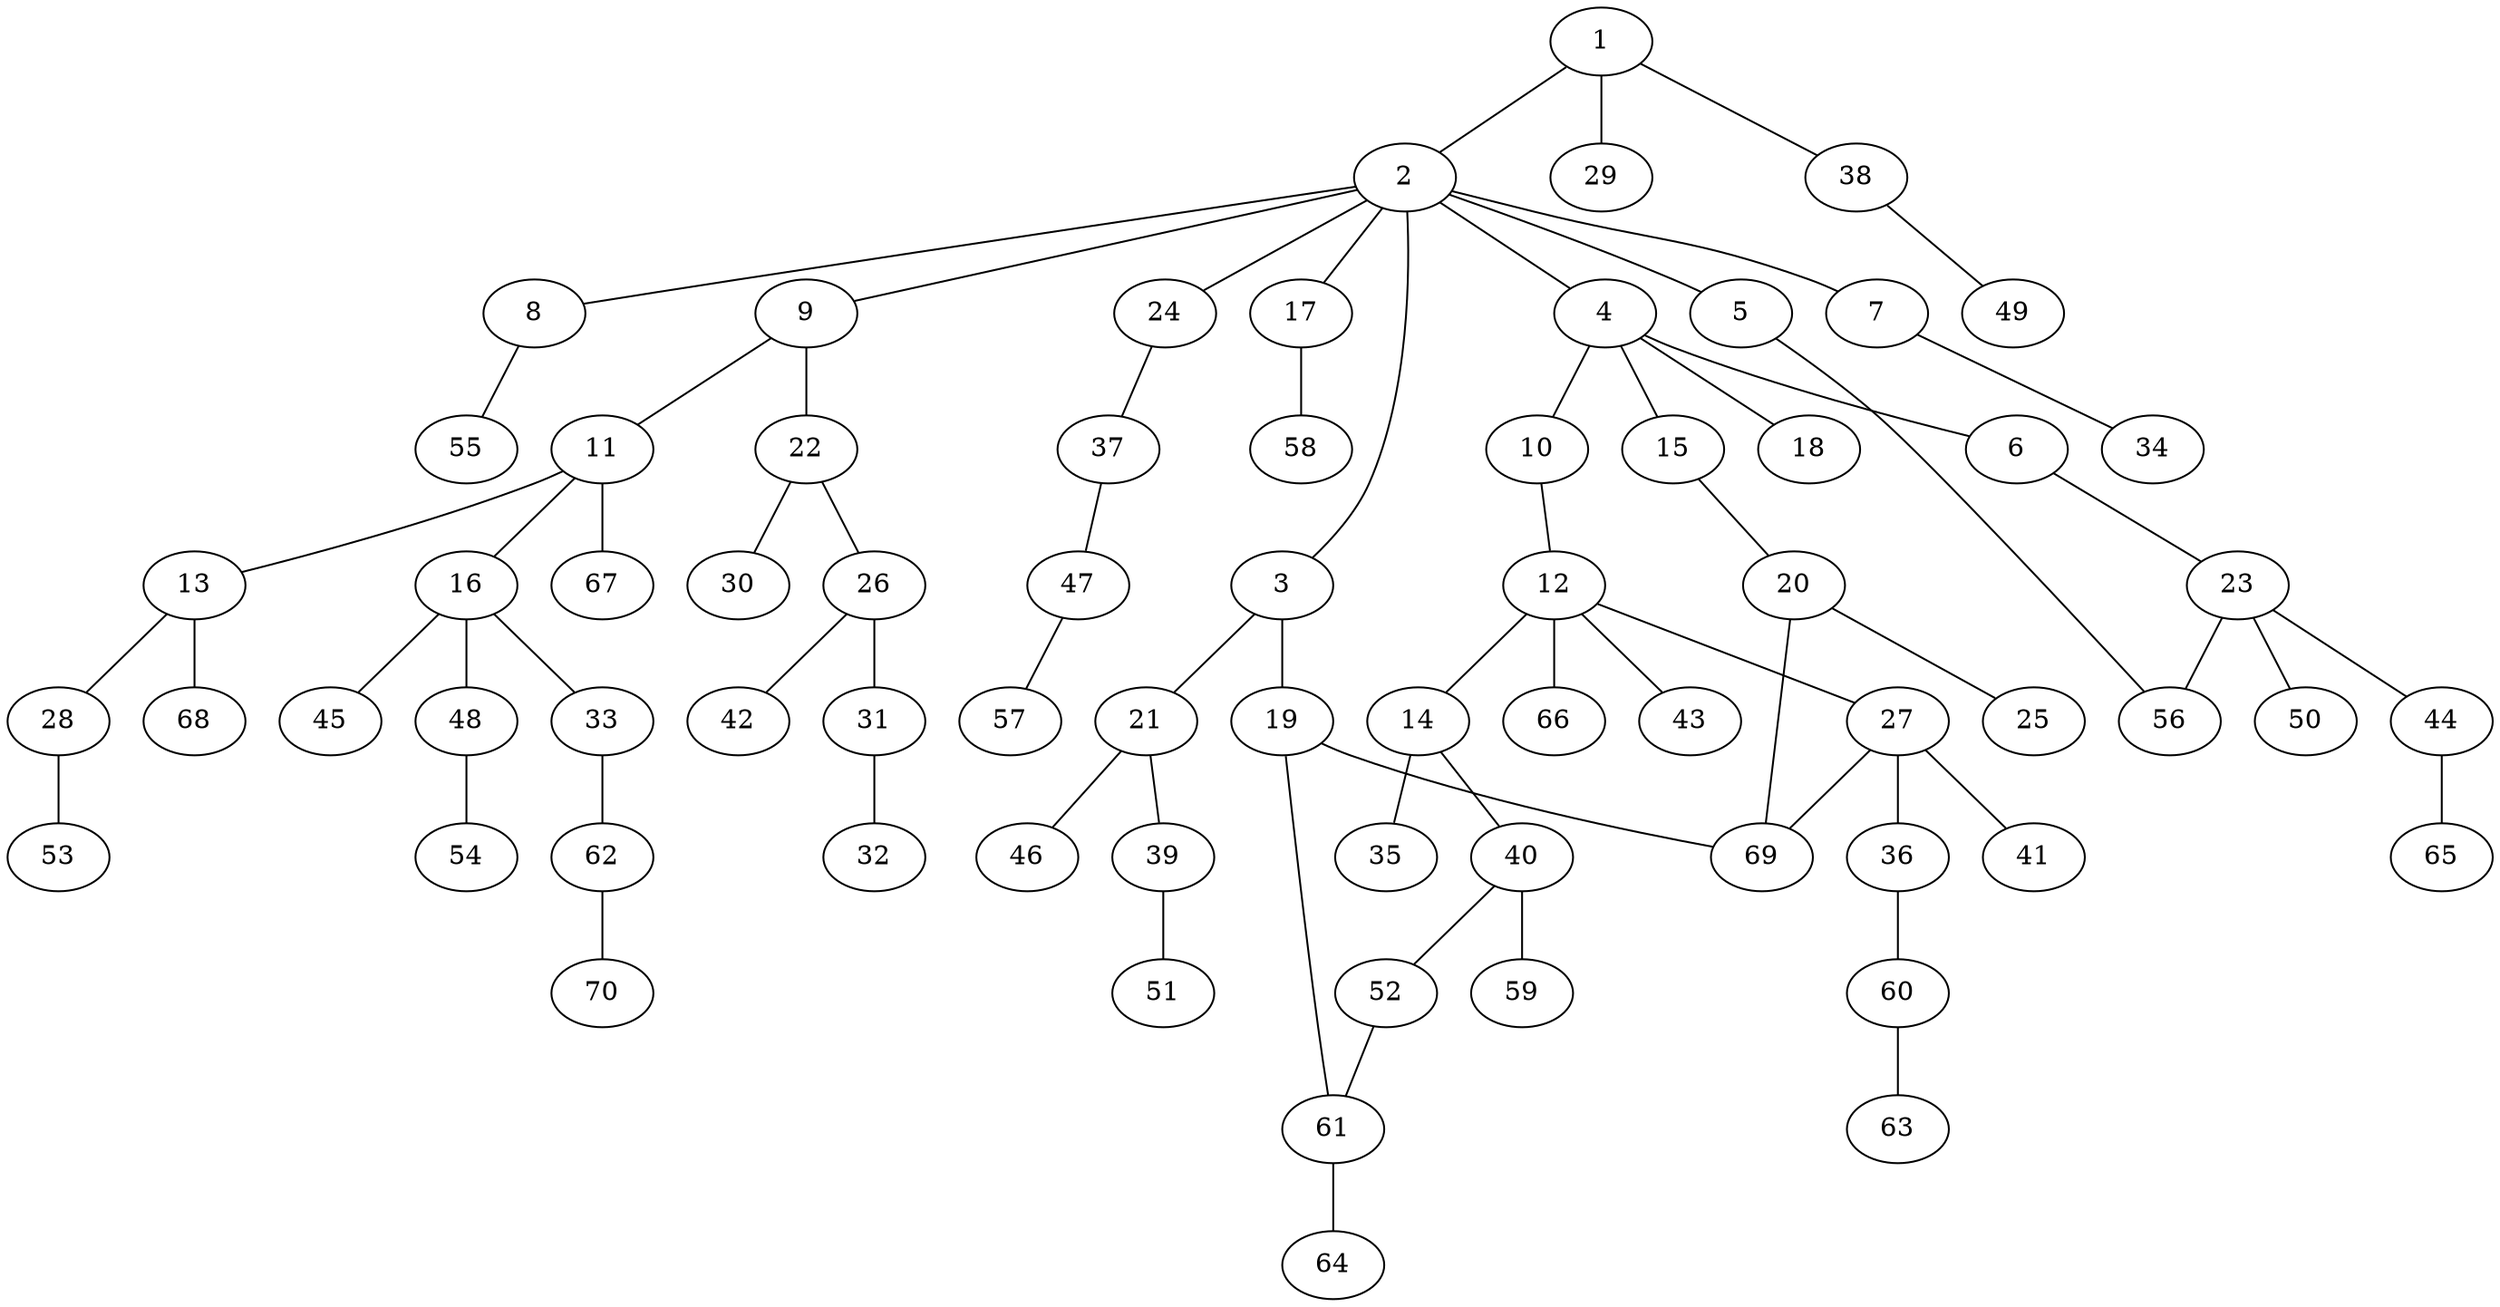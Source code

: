 graph graphname {1--2
1--29
1--38
2--3
2--4
2--5
2--7
2--8
2--9
2--17
2--24
3--19
3--21
4--6
4--10
4--15
4--18
5--56
6--23
7--34
8--55
9--11
9--22
10--12
11--13
11--16
11--67
12--14
12--27
12--43
12--66
13--28
13--68
14--35
14--40
15--20
16--33
16--45
16--48
17--58
19--61
19--69
20--25
20--69
21--39
21--46
22--26
22--30
23--44
23--50
23--56
24--37
26--31
26--42
27--36
27--41
27--69
28--53
31--32
33--62
36--60
37--47
38--49
39--51
40--52
40--59
44--65
47--57
48--54
52--61
60--63
61--64
62--70
}